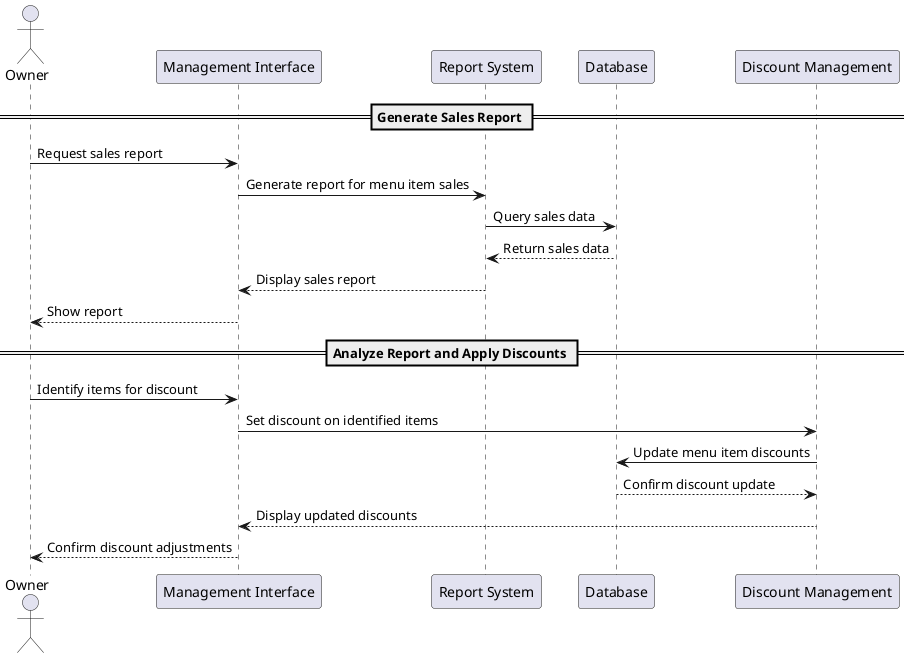 @startuml
actor Owner as owner
participant "Management Interface" as interface
participant "Report System" as reportSystem
participant "Database" as database
participant "Discount Management" as discount

== Generate Sales Report ==
owner -> interface: Request sales report
interface -> reportSystem: Generate report for menu item sales
reportSystem -> database: Query sales data
database --> reportSystem: Return sales data
reportSystem --> interface: Display sales report
interface --> owner: Show report

== Analyze Report and Apply Discounts ==
owner -> interface: Identify items for discount
interface -> discount: Set discount on identified items
discount -> database: Update menu item discounts
database --> discount: Confirm discount update
discount --> interface: Display updated discounts
interface --> owner: Confirm discount adjustments

@enduml